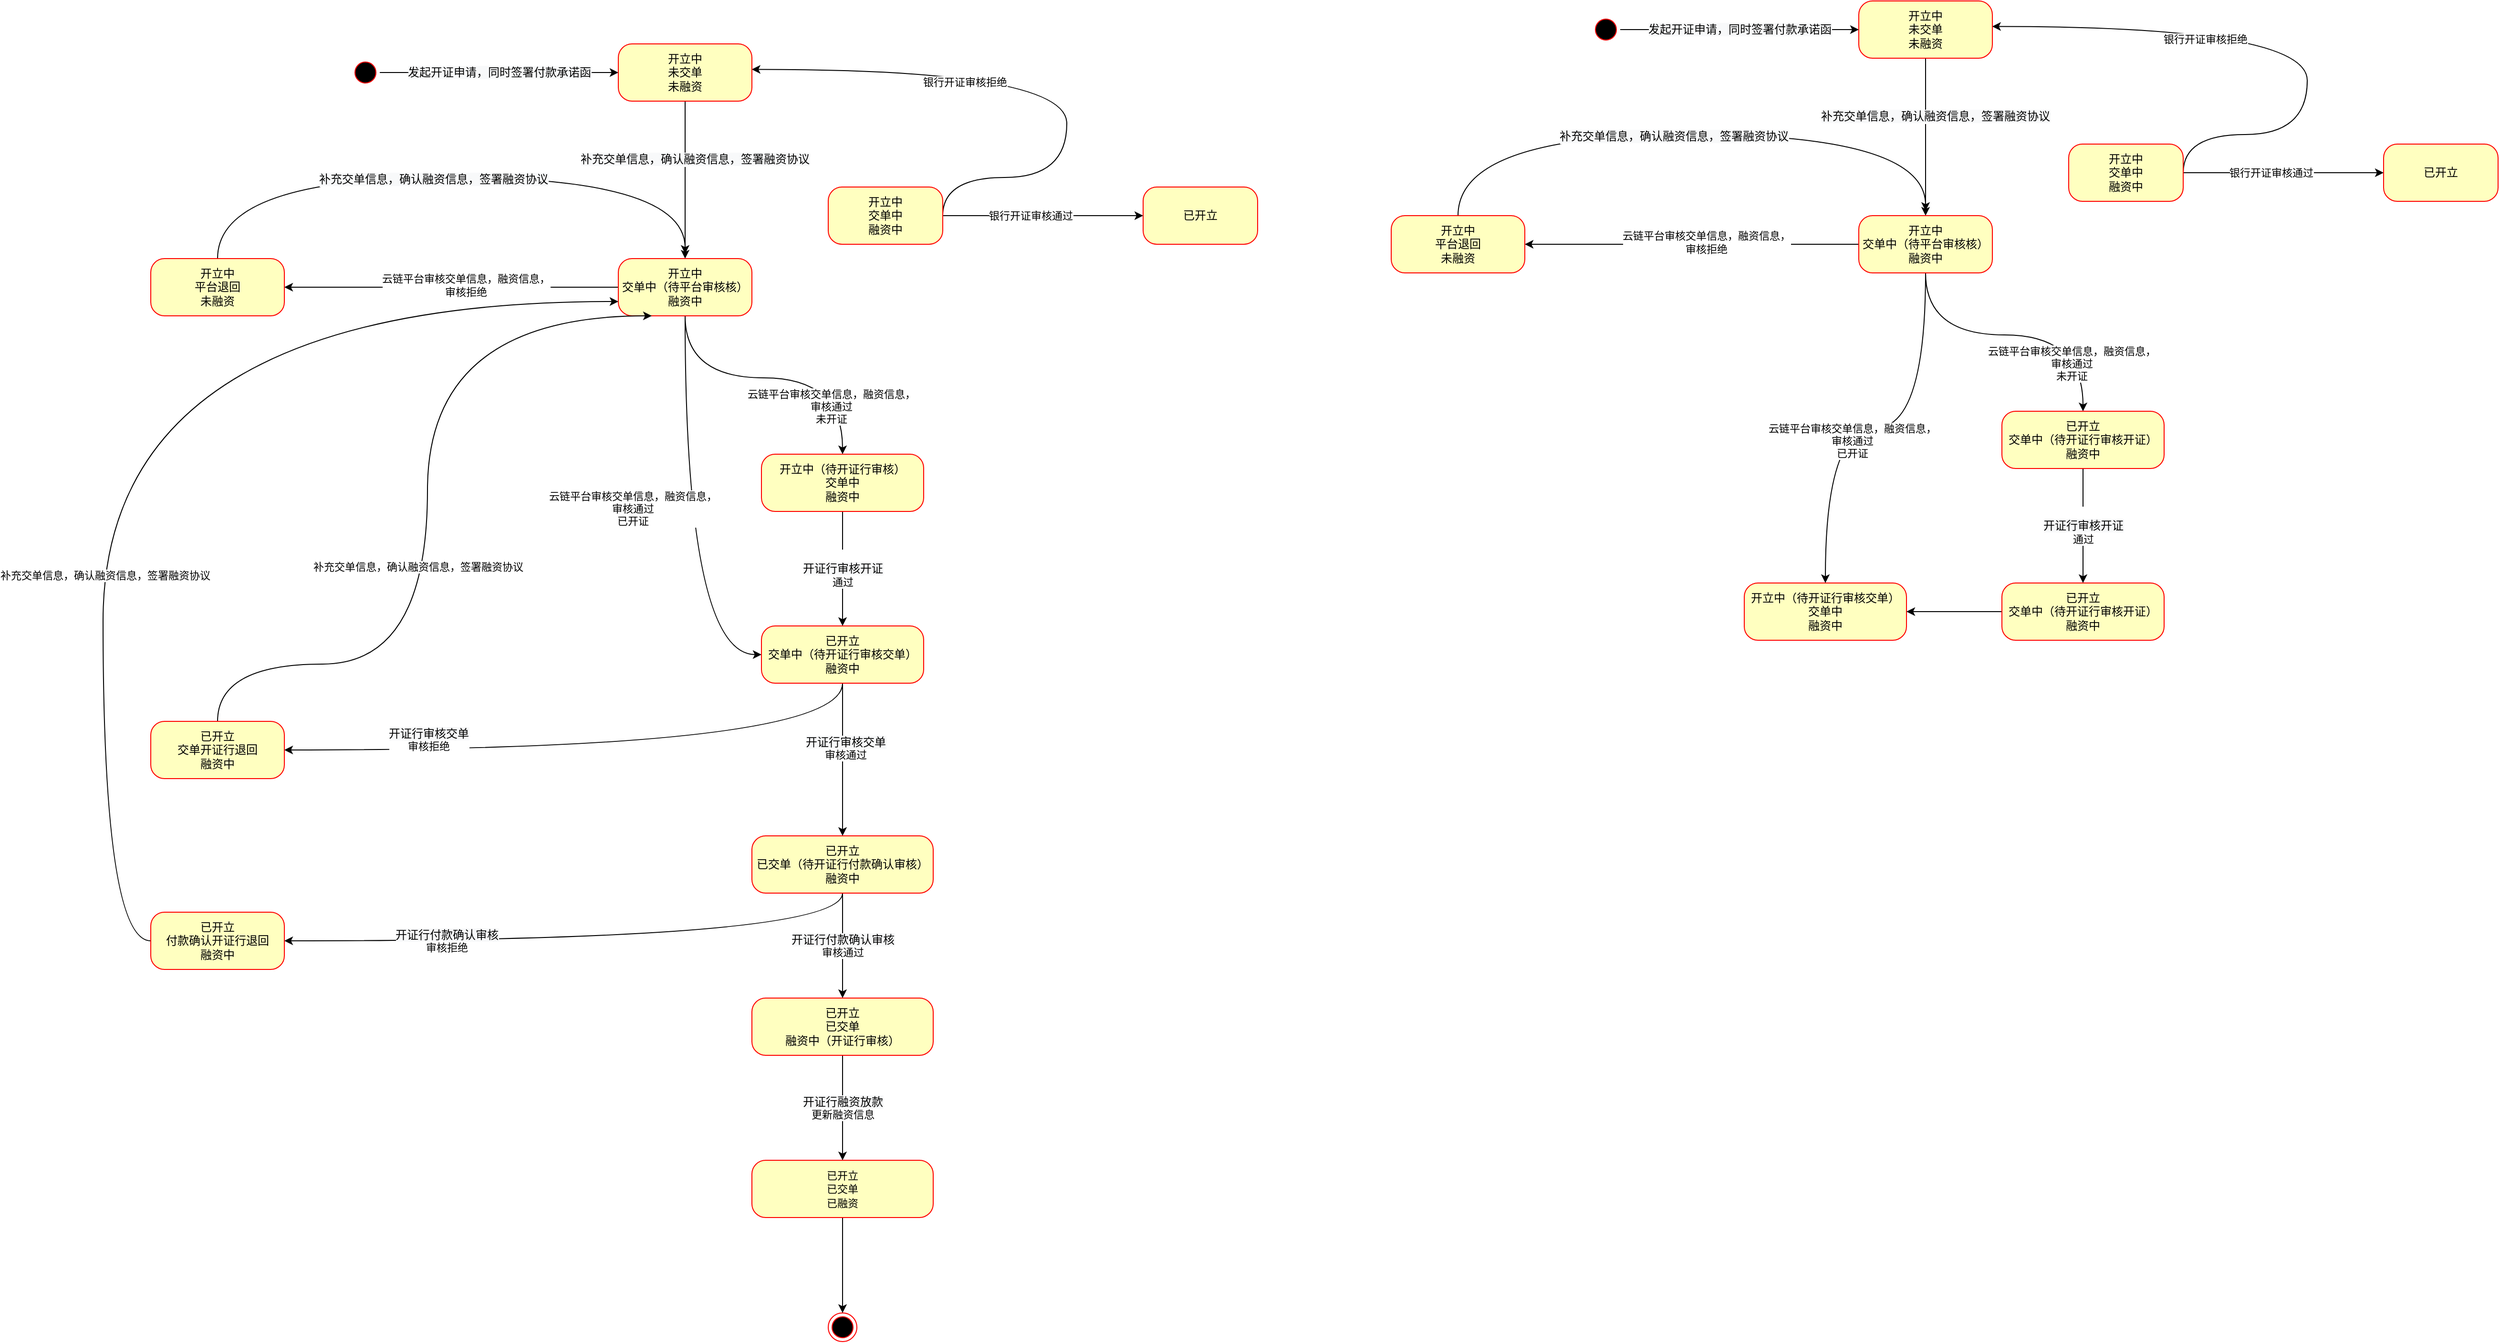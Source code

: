 <mxfile version="20.2.7" type="github">
  <diagram name="Page-1" id="58cdce13-f638-feb5-8d6f-7d28b1aa9fa0">
    <mxGraphModel dx="6075" dy="3018" grid="1" gridSize="10" guides="1" tooltips="1" connect="1" arrows="1" fold="1" page="1" pageScale="1" pageWidth="1100" pageHeight="850" background="none" math="0" shadow="0">
      <root>
        <mxCell id="0" />
        <mxCell id="1" parent="0" />
        <mxCell id="3uuwmfyDLf794Hl5ZCdL-16" style="edgeStyle=orthogonalEdgeStyle;curved=1;rounded=0;orthogonalLoop=1;jettySize=auto;html=1;entryX=0;entryY=0.5;entryDx=0;entryDy=0;" parent="1" source="382b91b5511bd0f7-1" target="3uuwmfyDLf794Hl5ZCdL-9" edge="1">
          <mxGeometry relative="1" as="geometry" />
        </mxCell>
        <mxCell id="3uuwmfyDLf794Hl5ZCdL-18" value="&lt;span style=&quot;font-size: 12px; text-align: left; background-color: rgb(248, 249, 250);&quot;&gt;发起开证申请，同时签署付款承诺函&lt;/span&gt;" style="edgeLabel;html=1;align=center;verticalAlign=middle;resizable=0;points=[];" parent="3uuwmfyDLf794Hl5ZCdL-16" vertex="1" connectable="0">
          <mxGeometry x="0.077" y="-3" relative="1" as="geometry">
            <mxPoint x="-10" y="-3" as="offset" />
          </mxGeometry>
        </mxCell>
        <mxCell id="382b91b5511bd0f7-1" value="" style="ellipse;html=1;shape=startState;fillColor=#000000;strokeColor=#ff0000;rounded=1;shadow=0;comic=0;labelBackgroundColor=none;fontFamily=Verdana;fontSize=12;fontColor=#000000;align=center;direction=south;" parent="1" vertex="1">
          <mxGeometry x="90" y="-635" width="30" height="30" as="geometry" />
        </mxCell>
        <mxCell id="3uuwmfyDLf794Hl5ZCdL-6" value="银行开证审核通过" style="edgeStyle=orthogonalEdgeStyle;rounded=0;orthogonalLoop=1;jettySize=auto;html=1;curved=1;" parent="1" source="3uuwmfyDLf794Hl5ZCdL-3" target="3uuwmfyDLf794Hl5ZCdL-5" edge="1">
          <mxGeometry x="-0.125" relative="1" as="geometry">
            <mxPoint as="offset" />
          </mxGeometry>
        </mxCell>
        <mxCell id="3uuwmfyDLf794Hl5ZCdL-12" style="edgeStyle=orthogonalEdgeStyle;curved=1;rounded=0;orthogonalLoop=1;jettySize=auto;html=1;entryX=0.999;entryY=0.445;entryDx=0;entryDy=0;entryPerimeter=0;exitX=1;exitY=0.5;exitDx=0;exitDy=0;" parent="1" source="3uuwmfyDLf794Hl5ZCdL-3" target="3uuwmfyDLf794Hl5ZCdL-9" edge="1">
          <mxGeometry relative="1" as="geometry">
            <Array as="points">
              <mxPoint x="710" y="-510" />
              <mxPoint x="840" y="-510" />
              <mxPoint x="840" y="-623" />
            </Array>
          </mxGeometry>
        </mxCell>
        <mxCell id="3uuwmfyDLf794Hl5ZCdL-13" value="银行开证审核拒绝" style="edgeLabel;html=1;align=center;verticalAlign=middle;resizable=0;points=[];" parent="3uuwmfyDLf794Hl5ZCdL-12" vertex="1" connectable="0">
          <mxGeometry x="0.274" y="13" relative="1" as="geometry">
            <mxPoint as="offset" />
          </mxGeometry>
        </mxCell>
        <mxCell id="3uuwmfyDLf794Hl5ZCdL-3" value="开立中&lt;br&gt;交单中&lt;br&gt;融资中" style="rounded=1;whiteSpace=wrap;html=1;arcSize=24;fillColor=#ffffc0;strokeColor=#ff0000;shadow=0;comic=0;labelBackgroundColor=none;fontFamily=Verdana;fontSize=12;fontColor=#000000;align=center;" parent="1" vertex="1">
          <mxGeometry x="590" y="-500" width="120" height="60" as="geometry" />
        </mxCell>
        <mxCell id="3uuwmfyDLf794Hl5ZCdL-5" value="已开立" style="rounded=1;whiteSpace=wrap;html=1;arcSize=24;fillColor=#ffffc0;strokeColor=#ff0000;shadow=0;comic=0;labelBackgroundColor=none;fontFamily=Verdana;fontSize=12;fontColor=#000000;align=center;" parent="1" vertex="1">
          <mxGeometry x="920" y="-500" width="120" height="60" as="geometry" />
        </mxCell>
        <mxCell id="3uuwmfyDLf794Hl5ZCdL-14" style="edgeStyle=orthogonalEdgeStyle;curved=1;rounded=0;orthogonalLoop=1;jettySize=auto;html=1;entryX=0.5;entryY=0;entryDx=0;entryDy=0;" parent="1" source="3uuwmfyDLf794Hl5ZCdL-9" target="3uuwmfyDLf794Hl5ZCdL-19" edge="1">
          <mxGeometry relative="1" as="geometry">
            <Array as="points">
              <mxPoint x="440" y="-430" />
              <mxPoint x="440" y="-430" />
            </Array>
          </mxGeometry>
        </mxCell>
        <mxCell id="3uuwmfyDLf794Hl5ZCdL-15" value="&lt;span style=&quot;font-size: 12px; text-align: left; background-color: rgb(248, 249, 250);&quot;&gt;补充交单信息，确认融资信息，签署融资协议&lt;/span&gt;" style="edgeLabel;html=1;align=center;verticalAlign=middle;resizable=0;points=[];" parent="3uuwmfyDLf794Hl5ZCdL-14" vertex="1" connectable="0">
          <mxGeometry x="-0.474" y="16" relative="1" as="geometry">
            <mxPoint x="-6" y="17" as="offset" />
          </mxGeometry>
        </mxCell>
        <mxCell id="3uuwmfyDLf794Hl5ZCdL-9" value="&lt;div&gt;开立中&lt;/div&gt;&lt;div&gt;未交单&lt;/div&gt;&lt;div&gt;未融资&lt;/div&gt;" style="rounded=1;whiteSpace=wrap;html=1;arcSize=24;fillColor=#ffffc0;strokeColor=#ff0000;shadow=0;comic=0;labelBackgroundColor=none;fontFamily=Verdana;fontSize=12;fontColor=#000000;align=center;" parent="1" vertex="1">
          <mxGeometry x="370" y="-650" width="140" height="60" as="geometry" />
        </mxCell>
        <mxCell id="3uuwmfyDLf794Hl5ZCdL-22" value="" style="edgeStyle=orthogonalEdgeStyle;curved=1;rounded=0;orthogonalLoop=1;jettySize=auto;html=1;" parent="1" source="3uuwmfyDLf794Hl5ZCdL-19" target="3uuwmfyDLf794Hl5ZCdL-21" edge="1">
          <mxGeometry relative="1" as="geometry" />
        </mxCell>
        <mxCell id="3uuwmfyDLf794Hl5ZCdL-23" value="云链平台审核交单信息，融资信息，&lt;br&gt;审核通过&lt;br&gt;已开证" style="edgeLabel;html=1;align=center;verticalAlign=middle;resizable=0;points=[];" parent="3uuwmfyDLf794Hl5ZCdL-22" vertex="1" connectable="0">
          <mxGeometry x="-0.137" y="-1" relative="1" as="geometry">
            <mxPoint x="-54" y="14" as="offset" />
          </mxGeometry>
        </mxCell>
        <mxCell id="3uuwmfyDLf794Hl5ZCdL-24" style="rounded=0;orthogonalLoop=1;jettySize=auto;html=1;exitX=0;exitY=0.5;exitDx=0;exitDy=0;entryX=1;entryY=0.5;entryDx=0;entryDy=0;" parent="1" source="3uuwmfyDLf794Hl5ZCdL-19" target="3uuwmfyDLf794Hl5ZCdL-26" edge="1">
          <mxGeometry relative="1" as="geometry">
            <mxPoint x="90" y="-250" as="targetPoint" />
          </mxGeometry>
        </mxCell>
        <mxCell id="3uuwmfyDLf794Hl5ZCdL-25" value="云链平台审核交单信息，融资信息，&lt;br&gt;审核拒绝" style="edgeLabel;html=1;align=center;verticalAlign=middle;resizable=0;points=[];" parent="3uuwmfyDLf794Hl5ZCdL-24" vertex="1" connectable="0">
          <mxGeometry x="-0.085" y="-2" relative="1" as="geometry">
            <mxPoint as="offset" />
          </mxGeometry>
        </mxCell>
        <mxCell id="3uuwmfyDLf794Hl5ZCdL-32" style="edgeStyle=orthogonalEdgeStyle;curved=1;rounded=0;orthogonalLoop=1;jettySize=auto;html=1;entryX=0.5;entryY=0;entryDx=0;entryDy=0;" parent="1" source="3uuwmfyDLf794Hl5ZCdL-19" target="3uuwmfyDLf794Hl5ZCdL-30" edge="1">
          <mxGeometry relative="1" as="geometry">
            <Array as="points">
              <mxPoint x="440" y="-300" />
              <mxPoint x="605" y="-300" />
            </Array>
          </mxGeometry>
        </mxCell>
        <mxCell id="3uuwmfyDLf794Hl5ZCdL-33" value="云链平台审核交单信息，融资信息，&lt;br&gt;审核通过&lt;br&gt;未开证" style="edgeLabel;html=1;align=center;verticalAlign=middle;resizable=0;points=[];" parent="3uuwmfyDLf794Hl5ZCdL-32" vertex="1" connectable="0">
          <mxGeometry x="0.311" y="-16" relative="1" as="geometry">
            <mxPoint x="15" y="14" as="offset" />
          </mxGeometry>
        </mxCell>
        <mxCell id="3uuwmfyDLf794Hl5ZCdL-19" value="&lt;div&gt;开立中&lt;/div&gt;&lt;div&gt;交单中（待平台审核核）&lt;/div&gt;&lt;div&gt;融资中&lt;/div&gt;" style="rounded=1;whiteSpace=wrap;html=1;arcSize=24;fillColor=#ffffc0;strokeColor=#ff0000;shadow=0;comic=0;labelBackgroundColor=none;fontFamily=Verdana;fontSize=12;fontColor=#000000;align=center;" parent="1" vertex="1">
          <mxGeometry x="370" y="-425" width="140" height="60" as="geometry" />
        </mxCell>
        <mxCell id="3uuwmfyDLf794Hl5ZCdL-21" value="&lt;div&gt;开立中（待开证行审核交单）&lt;/div&gt;&lt;div&gt;交单中&lt;/div&gt;&lt;div&gt;融资中&lt;/div&gt;" style="rounded=1;whiteSpace=wrap;html=1;arcSize=24;fillColor=#ffffc0;strokeColor=#ff0000;shadow=0;comic=0;labelBackgroundColor=none;fontFamily=Verdana;fontSize=12;fontColor=#000000;align=center;" parent="1" vertex="1">
          <mxGeometry x="250" y="-40" width="170" height="60" as="geometry" />
        </mxCell>
        <mxCell id="3uuwmfyDLf794Hl5ZCdL-28" style="edgeStyle=orthogonalEdgeStyle;curved=1;rounded=0;orthogonalLoop=1;jettySize=auto;html=1;" parent="1" source="3uuwmfyDLf794Hl5ZCdL-26" edge="1">
          <mxGeometry relative="1" as="geometry">
            <mxPoint x="440" y="-430" as="targetPoint" />
            <Array as="points">
              <mxPoint x="-50" y="-510" />
              <mxPoint x="440" y="-510" />
            </Array>
          </mxGeometry>
        </mxCell>
        <mxCell id="3uuwmfyDLf794Hl5ZCdL-29" value="&lt;span style=&quot;font-size: 12px; text-align: left; background-color: rgb(248, 249, 250);&quot;&gt;补充交单信息，确认融资信息，签署融资协议&lt;/span&gt;" style="edgeLabel;html=1;align=center;verticalAlign=middle;resizable=0;points=[];" parent="3uuwmfyDLf794Hl5ZCdL-28" vertex="1" connectable="0">
          <mxGeometry x="-0.051" y="-2" relative="1" as="geometry">
            <mxPoint as="offset" />
          </mxGeometry>
        </mxCell>
        <mxCell id="3uuwmfyDLf794Hl5ZCdL-26" value="&lt;div&gt;开立中&lt;/div&gt;&lt;div&gt;平台退回&lt;/div&gt;&lt;div&gt;未融资&lt;/div&gt;" style="rounded=1;whiteSpace=wrap;html=1;arcSize=24;fillColor=#ffffc0;strokeColor=#ff0000;shadow=0;comic=0;labelBackgroundColor=none;fontFamily=Verdana;fontSize=12;fontColor=#000000;align=center;" parent="1" vertex="1">
          <mxGeometry x="-120" y="-425" width="140" height="60" as="geometry" />
        </mxCell>
        <mxCell id="3uuwmfyDLf794Hl5ZCdL-36" value="&lt;br&gt;&lt;span style=&quot;color: rgb(0, 0, 0); font-family: Verdana; font-size: 12px; font-style: normal; font-variant-ligatures: normal; font-variant-caps: normal; font-weight: 400; letter-spacing: normal; orphans: 2; text-align: center; text-indent: 0px; text-transform: none; widows: 2; word-spacing: 0px; -webkit-text-stroke-width: 0px; background-color: rgb(248, 249, 250); text-decoration-thickness: initial; text-decoration-style: initial; text-decoration-color: initial; float: none; display: inline !important;&quot;&gt;开证行审核开证&lt;/span&gt;&lt;br&gt;通过" style="edgeStyle=orthogonalEdgeStyle;curved=1;rounded=0;orthogonalLoop=1;jettySize=auto;html=1;" parent="1" source="3uuwmfyDLf794Hl5ZCdL-30" target="3uuwmfyDLf794Hl5ZCdL-35" edge="1">
          <mxGeometry relative="1" as="geometry" />
        </mxCell>
        <mxCell id="3uuwmfyDLf794Hl5ZCdL-30" value="&lt;div&gt;已开立&lt;/div&gt;&lt;div&gt;交单中（待开证行审核开证）&lt;/div&gt;&lt;div&gt;融资中&lt;/div&gt;" style="rounded=1;whiteSpace=wrap;html=1;arcSize=24;fillColor=#ffffc0;strokeColor=#ff0000;shadow=0;comic=0;labelBackgroundColor=none;fontFamily=Verdana;fontSize=12;fontColor=#000000;align=center;" parent="1" vertex="1">
          <mxGeometry x="520" y="-220" width="170" height="60" as="geometry" />
        </mxCell>
        <mxCell id="3uuwmfyDLf794Hl5ZCdL-34" value="&lt;div style=&quot;color: rgb(0, 0, 0); font-family: Verdana; font-size: 12px; font-style: normal; font-variant-ligatures: normal; font-variant-caps: normal; font-weight: 400; letter-spacing: normal; orphans: 2; text-align: center; text-indent: 0px; text-transform: none; widows: 2; word-spacing: 0px; -webkit-text-stroke-width: 0px; background-color: rgb(248, 249, 250); text-decoration-thickness: initial; text-decoration-style: initial; text-decoration-color: initial;&quot;&gt;&lt;br&gt;&lt;/div&gt;" style="text;whiteSpace=wrap;html=1;" parent="1" vertex="1">
          <mxGeometry x="300" y="-120" width="150" height="70" as="geometry" />
        </mxCell>
        <mxCell id="3uuwmfyDLf794Hl5ZCdL-37" style="edgeStyle=orthogonalEdgeStyle;curved=1;rounded=0;orthogonalLoop=1;jettySize=auto;html=1;entryX=1;entryY=0.5;entryDx=0;entryDy=0;" parent="1" source="3uuwmfyDLf794Hl5ZCdL-35" target="3uuwmfyDLf794Hl5ZCdL-21" edge="1">
          <mxGeometry relative="1" as="geometry">
            <mxPoint x="500" y="-80" as="targetPoint" />
          </mxGeometry>
        </mxCell>
        <mxCell id="3uuwmfyDLf794Hl5ZCdL-35" value="&lt;div&gt;已开立&lt;/div&gt;&lt;div&gt;交单中（待开证行审核开证）&lt;/div&gt;&lt;div&gt;融资中&lt;/div&gt;" style="rounded=1;whiteSpace=wrap;html=1;arcSize=24;fillColor=#ffffc0;strokeColor=#ff0000;shadow=0;comic=0;labelBackgroundColor=none;fontFamily=Verdana;fontSize=12;fontColor=#000000;align=center;" parent="1" vertex="1">
          <mxGeometry x="520" y="-40" width="170" height="60" as="geometry" />
        </mxCell>
        <mxCell id="qyGLDKzgVn_n5ziqoG-q-1" style="edgeStyle=orthogonalEdgeStyle;curved=1;rounded=0;orthogonalLoop=1;jettySize=auto;html=1;entryX=0;entryY=0.5;entryDx=0;entryDy=0;" edge="1" parent="1" source="qyGLDKzgVn_n5ziqoG-q-3" target="qyGLDKzgVn_n5ziqoG-q-12">
          <mxGeometry relative="1" as="geometry" />
        </mxCell>
        <mxCell id="qyGLDKzgVn_n5ziqoG-q-2" value="&lt;span style=&quot;font-size: 12px; text-align: left; background-color: rgb(248, 249, 250);&quot;&gt;发起开证申请，同时签署付款承诺函&lt;/span&gt;" style="edgeLabel;html=1;align=center;verticalAlign=middle;resizable=0;points=[];" vertex="1" connectable="0" parent="qyGLDKzgVn_n5ziqoG-q-1">
          <mxGeometry x="0.077" y="-3" relative="1" as="geometry">
            <mxPoint x="-10" y="-3" as="offset" />
          </mxGeometry>
        </mxCell>
        <mxCell id="qyGLDKzgVn_n5ziqoG-q-3" value="" style="ellipse;html=1;shape=startState;fillColor=#000000;strokeColor=#ff0000;rounded=1;shadow=0;comic=0;labelBackgroundColor=none;fontFamily=Verdana;fontSize=12;fontColor=#000000;align=center;direction=south;" vertex="1" parent="1">
          <mxGeometry x="-1210" y="-590" width="30" height="30" as="geometry" />
        </mxCell>
        <mxCell id="qyGLDKzgVn_n5ziqoG-q-4" value="" style="ellipse;html=1;shape=endState;fillColor=#000000;strokeColor=#ff0000;" vertex="1" parent="1">
          <mxGeometry x="-710" y="725" width="30" height="30" as="geometry" />
        </mxCell>
        <mxCell id="qyGLDKzgVn_n5ziqoG-q-5" value="银行开证审核通过" style="edgeStyle=orthogonalEdgeStyle;rounded=0;orthogonalLoop=1;jettySize=auto;html=1;curved=1;" edge="1" parent="1" source="qyGLDKzgVn_n5ziqoG-q-8" target="qyGLDKzgVn_n5ziqoG-q-9">
          <mxGeometry x="-0.125" relative="1" as="geometry">
            <mxPoint as="offset" />
          </mxGeometry>
        </mxCell>
        <mxCell id="qyGLDKzgVn_n5ziqoG-q-6" style="edgeStyle=orthogonalEdgeStyle;curved=1;rounded=0;orthogonalLoop=1;jettySize=auto;html=1;entryX=0.999;entryY=0.445;entryDx=0;entryDy=0;entryPerimeter=0;exitX=1;exitY=0.5;exitDx=0;exitDy=0;" edge="1" parent="1" source="qyGLDKzgVn_n5ziqoG-q-8" target="qyGLDKzgVn_n5ziqoG-q-12">
          <mxGeometry relative="1" as="geometry">
            <Array as="points">
              <mxPoint x="-590" y="-465" />
              <mxPoint x="-460" y="-465" />
              <mxPoint x="-460" y="-578" />
            </Array>
          </mxGeometry>
        </mxCell>
        <mxCell id="qyGLDKzgVn_n5ziqoG-q-7" value="银行开证审核拒绝" style="edgeLabel;html=1;align=center;verticalAlign=middle;resizable=0;points=[];" vertex="1" connectable="0" parent="qyGLDKzgVn_n5ziqoG-q-6">
          <mxGeometry x="0.274" y="13" relative="1" as="geometry">
            <mxPoint as="offset" />
          </mxGeometry>
        </mxCell>
        <mxCell id="qyGLDKzgVn_n5ziqoG-q-8" value="开立中&lt;br&gt;交单中&lt;br&gt;融资中" style="rounded=1;whiteSpace=wrap;html=1;arcSize=24;fillColor=#ffffc0;strokeColor=#ff0000;shadow=0;comic=0;labelBackgroundColor=none;fontFamily=Verdana;fontSize=12;fontColor=#000000;align=center;" vertex="1" parent="1">
          <mxGeometry x="-710" y="-455" width="120" height="60" as="geometry" />
        </mxCell>
        <mxCell id="qyGLDKzgVn_n5ziqoG-q-9" value="已开立" style="rounded=1;whiteSpace=wrap;html=1;arcSize=24;fillColor=#ffffc0;strokeColor=#ff0000;shadow=0;comic=0;labelBackgroundColor=none;fontFamily=Verdana;fontSize=12;fontColor=#000000;align=center;" vertex="1" parent="1">
          <mxGeometry x="-380" y="-455" width="120" height="60" as="geometry" />
        </mxCell>
        <mxCell id="qyGLDKzgVn_n5ziqoG-q-10" style="edgeStyle=orthogonalEdgeStyle;curved=1;rounded=0;orthogonalLoop=1;jettySize=auto;html=1;entryX=0.5;entryY=0;entryDx=0;entryDy=0;" edge="1" parent="1" source="qyGLDKzgVn_n5ziqoG-q-12" target="qyGLDKzgVn_n5ziqoG-q-19">
          <mxGeometry relative="1" as="geometry">
            <Array as="points">
              <mxPoint x="-860" y="-385" />
              <mxPoint x="-860" y="-385" />
            </Array>
          </mxGeometry>
        </mxCell>
        <mxCell id="qyGLDKzgVn_n5ziqoG-q-11" value="&lt;span style=&quot;font-size: 12px; text-align: left; background-color: rgb(248, 249, 250);&quot;&gt;补充交单信息，确认融资信息，签署融资协议&lt;/span&gt;" style="edgeLabel;html=1;align=center;verticalAlign=middle;resizable=0;points=[];" vertex="1" connectable="0" parent="qyGLDKzgVn_n5ziqoG-q-10">
          <mxGeometry x="-0.474" y="16" relative="1" as="geometry">
            <mxPoint x="-6" y="17" as="offset" />
          </mxGeometry>
        </mxCell>
        <mxCell id="qyGLDKzgVn_n5ziqoG-q-12" value="&lt;div&gt;开立中&lt;/div&gt;&lt;div&gt;未交单&lt;/div&gt;&lt;div&gt;未融资&lt;/div&gt;" style="rounded=1;whiteSpace=wrap;html=1;arcSize=24;fillColor=#ffffc0;strokeColor=#ff0000;shadow=0;comic=0;labelBackgroundColor=none;fontFamily=Verdana;fontSize=12;fontColor=#000000;align=center;" vertex="1" parent="1">
          <mxGeometry x="-930" y="-605" width="140" height="60" as="geometry" />
        </mxCell>
        <mxCell id="qyGLDKzgVn_n5ziqoG-q-13" value="" style="edgeStyle=orthogonalEdgeStyle;curved=1;rounded=0;orthogonalLoop=1;jettySize=auto;html=1;entryX=0;entryY=0.5;entryDx=0;entryDy=0;entryPerimeter=0;" edge="1" parent="1" source="qyGLDKzgVn_n5ziqoG-q-19" target="qyGLDKzgVn_n5ziqoG-q-29">
          <mxGeometry relative="1" as="geometry">
            <mxPoint x="-790" y="45" as="targetPoint" />
            <Array as="points">
              <mxPoint x="-860" y="35" />
            </Array>
          </mxGeometry>
        </mxCell>
        <mxCell id="qyGLDKzgVn_n5ziqoG-q-14" value="云链平台审核交单信息，融资信息，&lt;br&gt;审核通过&lt;br&gt;已开证" style="edgeLabel;html=1;align=center;verticalAlign=middle;resizable=0;points=[];" vertex="1" connectable="0" parent="qyGLDKzgVn_n5ziqoG-q-13">
          <mxGeometry x="-0.137" y="-1" relative="1" as="geometry">
            <mxPoint x="-54" y="14" as="offset" />
          </mxGeometry>
        </mxCell>
        <mxCell id="qyGLDKzgVn_n5ziqoG-q-15" style="rounded=0;orthogonalLoop=1;jettySize=auto;html=1;exitX=0;exitY=0.5;exitDx=0;exitDy=0;entryX=1;entryY=0.5;entryDx=0;entryDy=0;" edge="1" parent="1" source="qyGLDKzgVn_n5ziqoG-q-19" target="qyGLDKzgVn_n5ziqoG-q-22">
          <mxGeometry relative="1" as="geometry">
            <mxPoint x="-1210" y="-205" as="targetPoint" />
          </mxGeometry>
        </mxCell>
        <mxCell id="qyGLDKzgVn_n5ziqoG-q-16" value="云链平台审核交单信息，融资信息，&lt;br&gt;审核拒绝" style="edgeLabel;html=1;align=center;verticalAlign=middle;resizable=0;points=[];" vertex="1" connectable="0" parent="qyGLDKzgVn_n5ziqoG-q-15">
          <mxGeometry x="-0.085" y="-2" relative="1" as="geometry">
            <mxPoint as="offset" />
          </mxGeometry>
        </mxCell>
        <mxCell id="qyGLDKzgVn_n5ziqoG-q-17" style="edgeStyle=orthogonalEdgeStyle;curved=1;rounded=0;orthogonalLoop=1;jettySize=auto;html=1;entryX=0.5;entryY=0;entryDx=0;entryDy=0;" edge="1" parent="1" source="qyGLDKzgVn_n5ziqoG-q-19" target="qyGLDKzgVn_n5ziqoG-q-24">
          <mxGeometry relative="1" as="geometry">
            <Array as="points">
              <mxPoint x="-860" y="-255" />
              <mxPoint x="-695" y="-255" />
            </Array>
          </mxGeometry>
        </mxCell>
        <mxCell id="qyGLDKzgVn_n5ziqoG-q-18" value="云链平台审核交单信息，融资信息，&lt;br&gt;审核通过&lt;br&gt;未开证" style="edgeLabel;html=1;align=center;verticalAlign=middle;resizable=0;points=[];" vertex="1" connectable="0" parent="qyGLDKzgVn_n5ziqoG-q-17">
          <mxGeometry x="0.311" y="-16" relative="1" as="geometry">
            <mxPoint x="15" y="14" as="offset" />
          </mxGeometry>
        </mxCell>
        <mxCell id="qyGLDKzgVn_n5ziqoG-q-19" value="&lt;div&gt;开立中&lt;/div&gt;&lt;div&gt;交单中（待平台审核核）&lt;/div&gt;&lt;div&gt;融资中&lt;/div&gt;" style="rounded=1;whiteSpace=wrap;html=1;arcSize=24;fillColor=#ffffc0;strokeColor=#ff0000;shadow=0;comic=0;labelBackgroundColor=none;fontFamily=Verdana;fontSize=12;fontColor=#000000;align=center;" vertex="1" parent="1">
          <mxGeometry x="-930" y="-380" width="140" height="60" as="geometry" />
        </mxCell>
        <mxCell id="qyGLDKzgVn_n5ziqoG-q-20" style="edgeStyle=orthogonalEdgeStyle;curved=1;rounded=0;orthogonalLoop=1;jettySize=auto;html=1;" edge="1" parent="1" source="qyGLDKzgVn_n5ziqoG-q-22">
          <mxGeometry relative="1" as="geometry">
            <mxPoint x="-860" y="-385" as="targetPoint" />
            <Array as="points">
              <mxPoint x="-1350" y="-465" />
              <mxPoint x="-860" y="-465" />
            </Array>
          </mxGeometry>
        </mxCell>
        <mxCell id="qyGLDKzgVn_n5ziqoG-q-21" value="&lt;span style=&quot;font-size: 12px; text-align: left; background-color: rgb(248, 249, 250);&quot;&gt;补充交单信息，确认融资信息，签署融资协议&lt;/span&gt;" style="edgeLabel;html=1;align=center;verticalAlign=middle;resizable=0;points=[];" vertex="1" connectable="0" parent="qyGLDKzgVn_n5ziqoG-q-20">
          <mxGeometry x="-0.051" y="-2" relative="1" as="geometry">
            <mxPoint as="offset" />
          </mxGeometry>
        </mxCell>
        <mxCell id="qyGLDKzgVn_n5ziqoG-q-22" value="&lt;div&gt;开立中&lt;/div&gt;&lt;div&gt;平台退回&lt;/div&gt;&lt;div&gt;未融资&lt;/div&gt;" style="rounded=1;whiteSpace=wrap;html=1;arcSize=24;fillColor=#ffffc0;strokeColor=#ff0000;shadow=0;comic=0;labelBackgroundColor=none;fontFamily=Verdana;fontSize=12;fontColor=#000000;align=center;" vertex="1" parent="1">
          <mxGeometry x="-1420" y="-380" width="140" height="60" as="geometry" />
        </mxCell>
        <mxCell id="qyGLDKzgVn_n5ziqoG-q-23" value="&lt;br&gt;&lt;span style=&quot;color: rgb(0, 0, 0); font-family: Verdana; font-size: 12px; font-style: normal; font-variant-ligatures: normal; font-variant-caps: normal; font-weight: 400; letter-spacing: normal; orphans: 2; text-align: center; text-indent: 0px; text-transform: none; widows: 2; word-spacing: 0px; -webkit-text-stroke-width: 0px; background-color: rgb(248, 249, 250); text-decoration-thickness: initial; text-decoration-style: initial; text-decoration-color: initial; float: none; display: inline !important;&quot;&gt;开证行审核开证&lt;/span&gt;&lt;br&gt;通过" style="edgeStyle=orthogonalEdgeStyle;curved=1;rounded=0;orthogonalLoop=1;jettySize=auto;html=1;" edge="1" parent="1" source="qyGLDKzgVn_n5ziqoG-q-24" target="qyGLDKzgVn_n5ziqoG-q-29">
          <mxGeometry relative="1" as="geometry" />
        </mxCell>
        <mxCell id="qyGLDKzgVn_n5ziqoG-q-24" value="&lt;div&gt;开立中（待开证行审核）&lt;/div&gt;&lt;div&gt;交单中&lt;/div&gt;&lt;div&gt;融资中&lt;/div&gt;" style="rounded=1;whiteSpace=wrap;html=1;arcSize=24;fillColor=#ffffc0;strokeColor=#ff0000;shadow=0;comic=0;labelBackgroundColor=none;fontFamily=Verdana;fontSize=12;fontColor=#000000;align=center;" vertex="1" parent="1">
          <mxGeometry x="-780" y="-175" width="170" height="60" as="geometry" />
        </mxCell>
        <mxCell id="qyGLDKzgVn_n5ziqoG-q-25" value="" style="edgeStyle=orthogonalEdgeStyle;curved=1;rounded=0;orthogonalLoop=1;jettySize=auto;html=1;" edge="1" parent="1" source="qyGLDKzgVn_n5ziqoG-q-29" target="qyGLDKzgVn_n5ziqoG-q-33">
          <mxGeometry relative="1" as="geometry" />
        </mxCell>
        <mxCell id="qyGLDKzgVn_n5ziqoG-q-26" value="&lt;span style=&quot;font-size: 12px; font-family: Verdana; background-color: rgb(248, 249, 250);&quot;&gt;开证行审核交单&lt;/span&gt;&lt;br&gt;审核通过" style="edgeLabel;html=1;align=center;verticalAlign=middle;resizable=0;points=[];" vertex="1" connectable="0" parent="qyGLDKzgVn_n5ziqoG-q-25">
          <mxGeometry x="-0.158" y="3" relative="1" as="geometry">
            <mxPoint as="offset" />
          </mxGeometry>
        </mxCell>
        <mxCell id="qyGLDKzgVn_n5ziqoG-q-27" style="edgeStyle=orthogonalEdgeStyle;curved=1;rounded=0;orthogonalLoop=1;jettySize=auto;html=1;entryX=1;entryY=0.5;entryDx=0;entryDy=0;" edge="1" parent="1" source="qyGLDKzgVn_n5ziqoG-q-29" target="qyGLDKzgVn_n5ziqoG-q-41">
          <mxGeometry relative="1" as="geometry">
            <mxPoint x="-440" y="215" as="targetPoint" />
            <Array as="points">
              <mxPoint x="-695" y="135" />
            </Array>
          </mxGeometry>
        </mxCell>
        <mxCell id="qyGLDKzgVn_n5ziqoG-q-28" value="&lt;span style=&quot;font-size: 12px; font-family: Verdana; background-color: rgb(248, 249, 250);&quot;&gt;开证行审核交单&lt;/span&gt;&lt;br&gt;审核拒绝" style="edgeLabel;html=1;align=center;verticalAlign=middle;resizable=0;points=[];" vertex="1" connectable="0" parent="qyGLDKzgVn_n5ziqoG-q-27">
          <mxGeometry x="0.539" y="-11" relative="1" as="geometry">
            <mxPoint as="offset" />
          </mxGeometry>
        </mxCell>
        <mxCell id="qyGLDKzgVn_n5ziqoG-q-29" value="&lt;div&gt;已开立&lt;/div&gt;&lt;div&gt;交单中（待开证行审核交单）&lt;/div&gt;&lt;div&gt;融资中&lt;/div&gt;" style="rounded=1;whiteSpace=wrap;html=1;arcSize=24;fillColor=#ffffc0;strokeColor=#ff0000;shadow=0;comic=0;labelBackgroundColor=none;fontFamily=Verdana;fontSize=12;fontColor=#000000;align=center;" vertex="1" parent="1">
          <mxGeometry x="-780" y="5" width="170" height="60" as="geometry" />
        </mxCell>
        <mxCell id="qyGLDKzgVn_n5ziqoG-q-30" value="&lt;span style=&quot;color: rgb(0, 0, 0); font-size: 12px; font-style: normal; font-variant-ligatures: normal; font-variant-caps: normal; font-weight: 400; letter-spacing: normal; orphans: 2; text-align: center; text-indent: 0px; text-transform: none; widows: 2; word-spacing: 0px; -webkit-text-stroke-width: 0px; text-decoration-thickness: initial; text-decoration-style: initial; text-decoration-color: initial; font-family: Verdana; background-color: rgb(248, 249, 250);&quot;&gt;开证行付款确认审核&lt;/span&gt;&lt;br style=&quot;color: rgb(0, 0, 0); font-family: Helvetica; font-size: 11px; font-style: normal; font-variant-ligatures: normal; font-variant-caps: normal; font-weight: 400; letter-spacing: normal; orphans: 2; text-align: center; text-indent: 0px; text-transform: none; widows: 2; word-spacing: 0px; -webkit-text-stroke-width: 0px; text-decoration-thickness: initial; text-decoration-style: initial; text-decoration-color: initial;&quot;&gt;&lt;span style=&quot;color: rgb(0, 0, 0); font-family: Helvetica; font-size: 11px; font-style: normal; font-variant-ligatures: normal; font-variant-caps: normal; font-weight: 400; letter-spacing: normal; orphans: 2; text-align: center; text-indent: 0px; text-transform: none; widows: 2; word-spacing: 0px; -webkit-text-stroke-width: 0px; background-color: rgb(255, 255, 255); text-decoration-thickness: initial; text-decoration-style: initial; text-decoration-color: initial; float: none; display: inline !important;&quot;&gt;审核通过&lt;/span&gt;" style="edgeStyle=orthogonalEdgeStyle;curved=1;rounded=0;orthogonalLoop=1;jettySize=auto;html=1;" edge="1" parent="1" source="qyGLDKzgVn_n5ziqoG-q-33" target="qyGLDKzgVn_n5ziqoG-q-35">
          <mxGeometry relative="1" as="geometry" />
        </mxCell>
        <mxCell id="qyGLDKzgVn_n5ziqoG-q-31" style="edgeStyle=orthogonalEdgeStyle;curved=1;rounded=0;orthogonalLoop=1;jettySize=auto;html=1;entryX=1;entryY=0.5;entryDx=0;entryDy=0;" edge="1" parent="1" source="qyGLDKzgVn_n5ziqoG-q-33" target="qyGLDKzgVn_n5ziqoG-q-44">
          <mxGeometry relative="1" as="geometry">
            <mxPoint x="-970" y="375" as="targetPoint" />
            <Array as="points">
              <mxPoint x="-695" y="335" />
            </Array>
          </mxGeometry>
        </mxCell>
        <mxCell id="qyGLDKzgVn_n5ziqoG-q-32" value="&lt;span style=&quot;font-size: 12px; font-family: Verdana; background-color: rgb(248, 249, 250);&quot;&gt;开证行付款确认审核&lt;/span&gt;&lt;br&gt;审核拒绝" style="edgeLabel;html=1;align=center;verticalAlign=middle;resizable=0;points=[];" vertex="1" connectable="0" parent="qyGLDKzgVn_n5ziqoG-q-31">
          <mxGeometry x="0.494" y="23" relative="1" as="geometry">
            <mxPoint x="9" y="-23" as="offset" />
          </mxGeometry>
        </mxCell>
        <mxCell id="qyGLDKzgVn_n5ziqoG-q-33" value="&lt;div&gt;已开立&lt;/div&gt;&lt;div&gt;已交单（待开证行付款确认审核）&lt;/div&gt;&lt;div&gt;融资中&lt;/div&gt;" style="rounded=1;whiteSpace=wrap;html=1;arcSize=24;fillColor=#ffffc0;strokeColor=#ff0000;shadow=0;comic=0;labelBackgroundColor=none;fontFamily=Verdana;fontSize=12;fontColor=#000000;align=center;" vertex="1" parent="1">
          <mxGeometry x="-790" y="225" width="190" height="60" as="geometry" />
        </mxCell>
        <mxCell id="qyGLDKzgVn_n5ziqoG-q-34" value="&lt;span style=&quot;color: rgb(0, 0, 0); font-size: 12px; font-style: normal; font-variant-ligatures: normal; font-variant-caps: normal; font-weight: 400; letter-spacing: normal; orphans: 2; text-align: center; text-indent: 0px; text-transform: none; widows: 2; word-spacing: 0px; -webkit-text-stroke-width: 0px; text-decoration-thickness: initial; text-decoration-style: initial; text-decoration-color: initial; font-family: Verdana; background-color: rgb(248, 249, 250);&quot;&gt;开证行融资放款&lt;br&gt;&lt;/span&gt;更新融资信息" style="edgeStyle=orthogonalEdgeStyle;curved=1;rounded=0;orthogonalLoop=1;jettySize=auto;html=1;" edge="1" parent="1" source="qyGLDKzgVn_n5ziqoG-q-35" target="qyGLDKzgVn_n5ziqoG-q-37">
          <mxGeometry relative="1" as="geometry" />
        </mxCell>
        <mxCell id="qyGLDKzgVn_n5ziqoG-q-35" value="&lt;div&gt;已开立&lt;/div&gt;&lt;div&gt;已交单&lt;/div&gt;&lt;div&gt;融资中（开证行审核）&lt;/div&gt;" style="rounded=1;whiteSpace=wrap;html=1;arcSize=24;fillColor=#ffffc0;strokeColor=#ff0000;shadow=0;comic=0;labelBackgroundColor=none;fontFamily=Verdana;fontSize=12;fontColor=#000000;align=center;" vertex="1" parent="1">
          <mxGeometry x="-790" y="395" width="190" height="60" as="geometry" />
        </mxCell>
        <mxCell id="qyGLDKzgVn_n5ziqoG-q-36" style="edgeStyle=orthogonalEdgeStyle;curved=1;rounded=0;orthogonalLoop=1;jettySize=auto;html=1;entryX=0.5;entryY=0;entryDx=0;entryDy=0;" edge="1" parent="1" source="qyGLDKzgVn_n5ziqoG-q-37" target="qyGLDKzgVn_n5ziqoG-q-4">
          <mxGeometry relative="1" as="geometry" />
        </mxCell>
        <mxCell id="qyGLDKzgVn_n5ziqoG-q-37" value="&lt;div&gt;&lt;font face=&quot;Helvetica&quot;&gt;&lt;span style=&quot;font-size: 11px;&quot;&gt;已开立&lt;/span&gt;&lt;/font&gt;&lt;/div&gt;&lt;div&gt;&lt;font face=&quot;Helvetica&quot;&gt;&lt;span style=&quot;font-size: 11px;&quot;&gt;已交单&lt;/span&gt;&lt;/font&gt;&lt;/div&gt;&lt;div&gt;&lt;font face=&quot;Helvetica&quot;&gt;&lt;span style=&quot;font-size: 11px;&quot;&gt;已融资&lt;/span&gt;&lt;/font&gt;&lt;/div&gt;" style="rounded=1;whiteSpace=wrap;html=1;arcSize=24;fillColor=#ffffc0;strokeColor=#ff0000;shadow=0;comic=0;labelBackgroundColor=none;fontFamily=Verdana;fontSize=12;fontColor=#000000;align=center;" vertex="1" parent="1">
          <mxGeometry x="-790" y="565" width="190" height="60" as="geometry" />
        </mxCell>
        <mxCell id="qyGLDKzgVn_n5ziqoG-q-38" style="edgeStyle=orthogonalEdgeStyle;curved=1;rounded=0;orthogonalLoop=1;jettySize=auto;html=1;entryX=0.25;entryY=1;entryDx=0;entryDy=0;exitX=0.5;exitY=0;exitDx=0;exitDy=0;" edge="1" parent="1" source="qyGLDKzgVn_n5ziqoG-q-41" target="qyGLDKzgVn_n5ziqoG-q-19">
          <mxGeometry relative="1" as="geometry">
            <Array as="points">
              <mxPoint x="-1350" y="45" />
              <mxPoint x="-1130" y="45" />
              <mxPoint x="-1130" y="-320" />
            </Array>
          </mxGeometry>
        </mxCell>
        <mxCell id="qyGLDKzgVn_n5ziqoG-q-39" value="&lt;span style=&quot;color: rgba(0, 0, 0, 0); font-family: monospace; font-size: 0px; text-align: start; background-color: rgb(248, 249, 250);&quot;&gt;%3CmxGraphModel%3E%3Croot%3E%3CmxCell%20id%3D%220%22%2F%3E%3CmxCell%20id%3D%221%22%20parent%3D%220%22%2F%3E%3CmxCell%20id%3D%222%22%20value%3D%22%26lt%3Bspan%20style%3D%26quot%3Bfont-size%3A%2012px%3B%20text-align%3A%20left%3B%20background-color%3A%20rgb(248%2C%20249%2C%20250)%3B%26quot%3B%26gt%3B%E8%A1%A5%E5%85%85%E4%BA%A4%E5%8D%95%E4%BF%A1%E6%81%AF%EF%BC%8C%E7%A1%AE%E8%AE%A4%E8%9E%8D%E8%B5%84%E4%BF%A1%E6%81%AF%EF%BC%8C%E7%AD%BE%E7%BD%B2%E8%9E%8D%E8%B5%84%E5%8D%8F%E8%AE%AE%26lt%3B%2Fspan%26gt%3B%22%20style%3D%22edgeLabel%3Bhtml%3D1%3Balign%3Dcenter%3BverticalAlign%3Dmiddle%3Bresizable%3D0%3Bpoints%3D%5B%5D%3B%22%20vertex%3D%221%22%20connectable%3D%220%22%20parent%3D%221%22%3E%3CmxGeometry%20x%3D%22176.429%22%20y%3D%22-508.0%22%20as%3D%22geometry%22%2F%3E%3C%2FmxCell%3E%3C%2Froot%3E%3C%2FmxGraphModel%3E&lt;/span&gt;" style="edgeLabel;html=1;align=center;verticalAlign=middle;resizable=0;points=[];" vertex="1" connectable="0" parent="qyGLDKzgVn_n5ziqoG-q-38">
          <mxGeometry x="-0.197" y="-24" relative="1" as="geometry">
            <mxPoint as="offset" />
          </mxGeometry>
        </mxCell>
        <mxCell id="qyGLDKzgVn_n5ziqoG-q-40" value="补充交单信息，确认融资信息，签署融资协议" style="edgeLabel;html=1;align=center;verticalAlign=middle;resizable=0;points=[];" vertex="1" connectable="0" parent="qyGLDKzgVn_n5ziqoG-q-38">
          <mxGeometry x="-0.224" y="-24" relative="1" as="geometry">
            <mxPoint x="-34" y="-41" as="offset" />
          </mxGeometry>
        </mxCell>
        <mxCell id="qyGLDKzgVn_n5ziqoG-q-41" value="&lt;div&gt;已开立&lt;/div&gt;&lt;div&gt;交单开证行退回&lt;/div&gt;&lt;div&gt;融资中&lt;/div&gt;" style="rounded=1;whiteSpace=wrap;html=1;arcSize=24;fillColor=#ffffc0;strokeColor=#ff0000;shadow=0;comic=0;labelBackgroundColor=none;fontFamily=Verdana;fontSize=12;fontColor=#000000;align=center;" vertex="1" parent="1">
          <mxGeometry x="-1420" y="105" width="140" height="60" as="geometry" />
        </mxCell>
        <mxCell id="qyGLDKzgVn_n5ziqoG-q-42" style="edgeStyle=orthogonalEdgeStyle;curved=1;rounded=0;orthogonalLoop=1;jettySize=auto;html=1;entryX=0;entryY=0.75;entryDx=0;entryDy=0;" edge="1" parent="1" source="qyGLDKzgVn_n5ziqoG-q-44" target="qyGLDKzgVn_n5ziqoG-q-19">
          <mxGeometry relative="1" as="geometry">
            <mxPoint x="-940" y="-335" as="targetPoint" />
            <Array as="points">
              <mxPoint x="-1470" y="335" />
              <mxPoint x="-1470" y="-335" />
            </Array>
          </mxGeometry>
        </mxCell>
        <mxCell id="qyGLDKzgVn_n5ziqoG-q-43" value="补充交单信息，确认融资信息，签署融资协议" style="edgeLabel;html=1;align=center;verticalAlign=middle;resizable=0;points=[];" vertex="1" connectable="0" parent="qyGLDKzgVn_n5ziqoG-q-42">
          <mxGeometry x="-0.312" y="-2" relative="1" as="geometry">
            <mxPoint as="offset" />
          </mxGeometry>
        </mxCell>
        <mxCell id="qyGLDKzgVn_n5ziqoG-q-44" value="&lt;div&gt;已开立&lt;/div&gt;&lt;div&gt;付款确认开证行退回&lt;/div&gt;&lt;div&gt;融资中&lt;/div&gt;" style="rounded=1;whiteSpace=wrap;html=1;arcSize=24;fillColor=#ffffc0;strokeColor=#ff0000;shadow=0;comic=0;labelBackgroundColor=none;fontFamily=Verdana;fontSize=12;fontColor=#000000;align=center;" vertex="1" parent="1">
          <mxGeometry x="-1420" y="305" width="140" height="60" as="geometry" />
        </mxCell>
      </root>
    </mxGraphModel>
  </diagram>
</mxfile>
